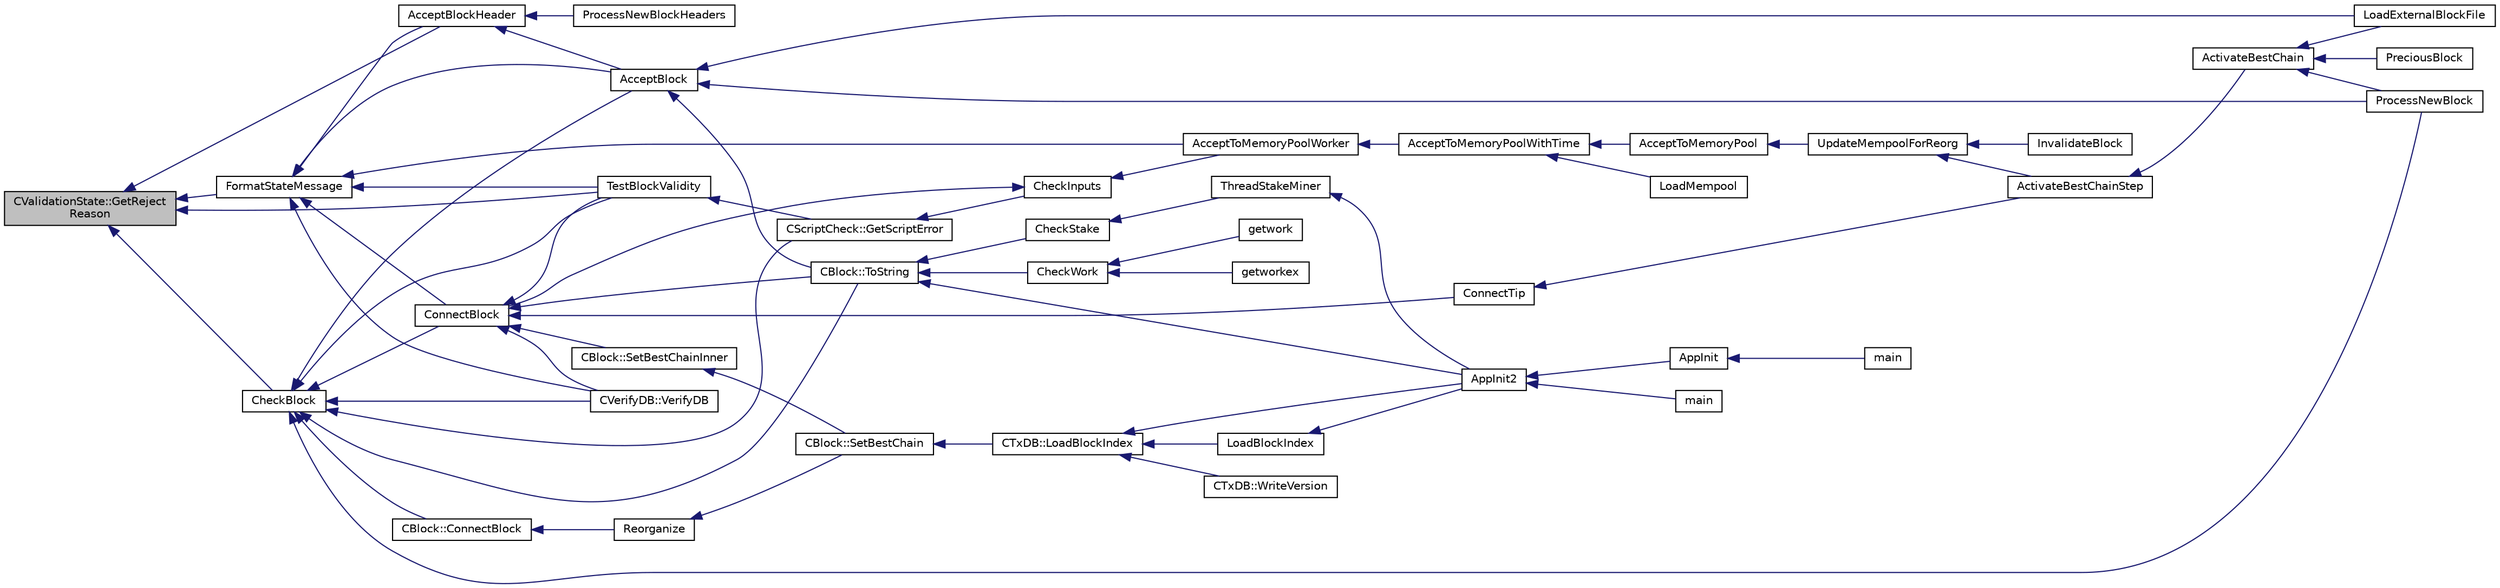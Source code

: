 digraph "CValidationState::GetRejectReason"
{
  edge [fontname="Helvetica",fontsize="10",labelfontname="Helvetica",labelfontsize="10"];
  node [fontname="Helvetica",fontsize="10",shape=record];
  rankdir="LR";
  Node158 [label="CValidationState::GetReject\lReason",height=0.2,width=0.4,color="black", fillcolor="grey75", style="filled", fontcolor="black"];
  Node158 -> Node159 [dir="back",color="midnightblue",fontsize="10",style="solid",fontname="Helvetica"];
  Node159 [label="FormatStateMessage",height=0.2,width=0.4,color="black", fillcolor="white", style="filled",URL="$db/d38/validation_8h.html#a86ed1d2d0837b905d74c2e4192b6c06a",tooltip="Convert CValidationState to a human-readable message for logging. "];
  Node159 -> Node160 [dir="back",color="midnightblue",fontsize="10",style="solid",fontname="Helvetica"];
  Node160 [label="AcceptToMemoryPoolWorker",height=0.2,width=0.4,color="black", fillcolor="white", style="filled",URL="$dd/d7d/validation_8cpp.html#a274b0623037c72315662a07ecf760176"];
  Node160 -> Node161 [dir="back",color="midnightblue",fontsize="10",style="solid",fontname="Helvetica"];
  Node161 [label="AcceptToMemoryPoolWithTime",height=0.2,width=0.4,color="black", fillcolor="white", style="filled",URL="$dd/d7d/validation_8cpp.html#a7e5d2eb678cdda338b2dc803a2d4999f",tooltip="(try to) add transaction to memory pool with a specified acceptance time "];
  Node161 -> Node162 [dir="back",color="midnightblue",fontsize="10",style="solid",fontname="Helvetica"];
  Node162 [label="AcceptToMemoryPool",height=0.2,width=0.4,color="black", fillcolor="white", style="filled",URL="$db/d38/validation_8h.html#a25cdf856fb2107e0e96fd6bf4c0619cb",tooltip="(try to) add transaction to memory pool plTxnReplaced will be appended to with all transactions repla..."];
  Node162 -> Node163 [dir="back",color="midnightblue",fontsize="10",style="solid",fontname="Helvetica"];
  Node163 [label="UpdateMempoolForReorg",height=0.2,width=0.4,color="black", fillcolor="white", style="filled",URL="$dd/d7d/validation_8cpp.html#aaa1204b724d7b62f09ef22df4c6a592d"];
  Node163 -> Node164 [dir="back",color="midnightblue",fontsize="10",style="solid",fontname="Helvetica"];
  Node164 [label="ActivateBestChainStep",height=0.2,width=0.4,color="black", fillcolor="white", style="filled",URL="$dd/d7d/validation_8cpp.html#a4e2b817360d39dc766271f51fc146c96",tooltip="Try to make some progress towards making pindexMostWork the active block. "];
  Node164 -> Node165 [dir="back",color="midnightblue",fontsize="10",style="solid",fontname="Helvetica"];
  Node165 [label="ActivateBestChain",height=0.2,width=0.4,color="black", fillcolor="white", style="filled",URL="$db/d38/validation_8h.html#a81d9ced51eb72d4df66abddb00318b64",tooltip="Find the best known block, and make it the tip of the block chain. "];
  Node165 -> Node166 [dir="back",color="midnightblue",fontsize="10",style="solid",fontname="Helvetica"];
  Node166 [label="PreciousBlock",height=0.2,width=0.4,color="black", fillcolor="white", style="filled",URL="$db/d38/validation_8h.html#a04e493dc156338a1b2f457f7a7feaaa9",tooltip="Mark a block as precious and reorganize. "];
  Node165 -> Node167 [dir="back",color="midnightblue",fontsize="10",style="solid",fontname="Helvetica"];
  Node167 [label="ProcessNewBlock",height=0.2,width=0.4,color="black", fillcolor="white", style="filled",URL="$db/d38/validation_8h.html#a290fce59049c0951b8eb73f0129bf6f0",tooltip="Process an incoming block. "];
  Node165 -> Node168 [dir="back",color="midnightblue",fontsize="10",style="solid",fontname="Helvetica"];
  Node168 [label="LoadExternalBlockFile",height=0.2,width=0.4,color="black", fillcolor="white", style="filled",URL="$db/d38/validation_8h.html#a2233339a13d09038cf2e46f4d0144be4",tooltip="Import blocks from an external file. "];
  Node163 -> Node169 [dir="back",color="midnightblue",fontsize="10",style="solid",fontname="Helvetica"];
  Node169 [label="InvalidateBlock",height=0.2,width=0.4,color="black", fillcolor="white", style="filled",URL="$db/d38/validation_8h.html#adf70cddb5b3b3218a7f22da08dc4a456",tooltip="Mark a block as invalid. "];
  Node161 -> Node170 [dir="back",color="midnightblue",fontsize="10",style="solid",fontname="Helvetica"];
  Node170 [label="LoadMempool",height=0.2,width=0.4,color="black", fillcolor="white", style="filled",URL="$db/d38/validation_8h.html#adea951730b49ef41e5390df5be8d3f1b",tooltip="Load the mempool from disk. "];
  Node159 -> Node171 [dir="back",color="midnightblue",fontsize="10",style="solid",fontname="Helvetica"];
  Node171 [label="ConnectBlock",height=0.2,width=0.4,color="black", fillcolor="white", style="filled",URL="$dd/d7d/validation_8cpp.html#afafbb35ee38b98e832fcb8b159942055",tooltip="Apply the effects of this block (with given index) on the UTXO set represented by coins..."];
  Node171 -> Node172 [dir="back",color="midnightblue",fontsize="10",style="solid",fontname="Helvetica"];
  Node172 [label="CBlock::SetBestChainInner",height=0.2,width=0.4,color="black", fillcolor="white", style="filled",URL="$d3/d51/class_c_block.html#a82c90ccbecf89a38ff56d8429514e2c2"];
  Node172 -> Node173 [dir="back",color="midnightblue",fontsize="10",style="solid",fontname="Helvetica"];
  Node173 [label="CBlock::SetBestChain",height=0.2,width=0.4,color="black", fillcolor="white", style="filled",URL="$d3/d51/class_c_block.html#a6e308b2d75d1cfc4a75eda36feb60ca1"];
  Node173 -> Node174 [dir="back",color="midnightblue",fontsize="10",style="solid",fontname="Helvetica"];
  Node174 [label="CTxDB::LoadBlockIndex",height=0.2,width=0.4,color="black", fillcolor="white", style="filled",URL="$d9/d8d/class_c_tx_d_b.html#abcb9df0821d996f811f6604b452a26a0"];
  Node174 -> Node175 [dir="back",color="midnightblue",fontsize="10",style="solid",fontname="Helvetica"];
  Node175 [label="AppInit2",height=0.2,width=0.4,color="black", fillcolor="white", style="filled",URL="$d8/dc0/init_8h.html#a1a4c1bfbf6ba1db77e988b89b9cadfd3",tooltip="Initialize ion. "];
  Node175 -> Node176 [dir="back",color="midnightblue",fontsize="10",style="solid",fontname="Helvetica"];
  Node176 [label="AppInit",height=0.2,width=0.4,color="black", fillcolor="white", style="filled",URL="$d4/d35/iond_8cpp.html#ac59316b767e6984e1285f0531275286b"];
  Node176 -> Node177 [dir="back",color="midnightblue",fontsize="10",style="solid",fontname="Helvetica"];
  Node177 [label="main",height=0.2,width=0.4,color="black", fillcolor="white", style="filled",URL="$d4/d35/iond_8cpp.html#a0ddf1224851353fc92bfbff6f499fa97"];
  Node175 -> Node178 [dir="back",color="midnightblue",fontsize="10",style="solid",fontname="Helvetica"];
  Node178 [label="main",height=0.2,width=0.4,color="black", fillcolor="white", style="filled",URL="$d5/d2d/ion_8cpp.html#a0ddf1224851353fc92bfbff6f499fa97"];
  Node174 -> Node179 [dir="back",color="midnightblue",fontsize="10",style="solid",fontname="Helvetica"];
  Node179 [label="LoadBlockIndex",height=0.2,width=0.4,color="black", fillcolor="white", style="filled",URL="$d4/dbf/main_8h.html#a367f303d34b8a5501ac4d77bebab578c"];
  Node179 -> Node175 [dir="back",color="midnightblue",fontsize="10",style="solid",fontname="Helvetica"];
  Node174 -> Node180 [dir="back",color="midnightblue",fontsize="10",style="solid",fontname="Helvetica"];
  Node180 [label="CTxDB::WriteVersion",height=0.2,width=0.4,color="black", fillcolor="white", style="filled",URL="$d9/d8d/class_c_tx_d_b.html#aa30dbf235b1c229896097e1eb1ea9520"];
  Node171 -> Node181 [dir="back",color="midnightblue",fontsize="10",style="solid",fontname="Helvetica"];
  Node181 [label="CBlock::ToString",height=0.2,width=0.4,color="black", fillcolor="white", style="filled",URL="$d3/d51/class_c_block.html#a0e8a98f10831c00ae76b3a831c4804e5"];
  Node181 -> Node175 [dir="back",color="midnightblue",fontsize="10",style="solid",fontname="Helvetica"];
  Node181 -> Node182 [dir="back",color="midnightblue",fontsize="10",style="solid",fontname="Helvetica"];
  Node182 [label="CheckWork",height=0.2,width=0.4,color="black", fillcolor="white", style="filled",URL="$de/d13/miner_8h.html#aadd8a05aa6d8fae1c0f4daa5e971a12a",tooltip="Check mined proof-of-work block. "];
  Node182 -> Node183 [dir="back",color="midnightblue",fontsize="10",style="solid",fontname="Helvetica"];
  Node183 [label="getworkex",height=0.2,width=0.4,color="black", fillcolor="white", style="filled",URL="$d4/ddd/rpcmining_8cpp.html#aa40f86dc468a3f2ef4a3bba99e20a069"];
  Node182 -> Node184 [dir="back",color="midnightblue",fontsize="10",style="solid",fontname="Helvetica"];
  Node184 [label="getwork",height=0.2,width=0.4,color="black", fillcolor="white", style="filled",URL="$d4/ddd/rpcmining_8cpp.html#a356be62c93d38267a7da9e1cb644d547"];
  Node181 -> Node185 [dir="back",color="midnightblue",fontsize="10",style="solid",fontname="Helvetica"];
  Node185 [label="CheckStake",height=0.2,width=0.4,color="black", fillcolor="white", style="filled",URL="$de/d13/miner_8h.html#a68be4bcfa03b86095641eac5ca996fed",tooltip="Check mined proof-of-stake block. "];
  Node185 -> Node186 [dir="back",color="midnightblue",fontsize="10",style="solid",fontname="Helvetica"];
  Node186 [label="ThreadStakeMiner",height=0.2,width=0.4,color="black", fillcolor="white", style="filled",URL="$d6/de3/miner_8cpp.html#a31faece5ef0e403969b3d3debd79b352"];
  Node186 -> Node175 [dir="back",color="midnightblue",fontsize="10",style="solid",fontname="Helvetica"];
  Node171 -> Node187 [dir="back",color="midnightblue",fontsize="10",style="solid",fontname="Helvetica"];
  Node187 [label="ConnectTip",height=0.2,width=0.4,color="black", fillcolor="white", style="filled",URL="$dd/d7d/validation_8cpp.html#a6aed3630ddc1f0822daf257250d4799a",tooltip="Connect a new block to chainActive. "];
  Node187 -> Node164 [dir="back",color="midnightblue",fontsize="10",style="solid",fontname="Helvetica"];
  Node171 -> Node188 [dir="back",color="midnightblue",fontsize="10",style="solid",fontname="Helvetica"];
  Node188 [label="TestBlockValidity",height=0.2,width=0.4,color="black", fillcolor="white", style="filled",URL="$db/d38/validation_8h.html#a12c39e969c9077605ae8a91730fb78d3",tooltip="Check a block is completely valid from start to finish (only works on top of our current best block..."];
  Node188 -> Node189 [dir="back",color="midnightblue",fontsize="10",style="solid",fontname="Helvetica"];
  Node189 [label="CScriptCheck::GetScriptError",height=0.2,width=0.4,color="black", fillcolor="white", style="filled",URL="$df/d12/class_c_script_check.html#a1340496c37e521c253606b5957173afd"];
  Node189 -> Node190 [dir="back",color="midnightblue",fontsize="10",style="solid",fontname="Helvetica"];
  Node190 [label="CheckInputs",height=0.2,width=0.4,color="black", fillcolor="white", style="filled",URL="$dd/d7d/validation_8cpp.html#a48897c72856156ef5606fc27fe1954f3",tooltip="Check whether all inputs of this transaction are valid (no double spends, scripts & sigs..."];
  Node190 -> Node160 [dir="back",color="midnightblue",fontsize="10",style="solid",fontname="Helvetica"];
  Node190 -> Node171 [dir="back",color="midnightblue",fontsize="10",style="solid",fontname="Helvetica"];
  Node171 -> Node191 [dir="back",color="midnightblue",fontsize="10",style="solid",fontname="Helvetica"];
  Node191 [label="CVerifyDB::VerifyDB",height=0.2,width=0.4,color="black", fillcolor="white", style="filled",URL="$d7/da0/class_c_verify_d_b.html#af12e07230f20d23cf01d417d0e785c49"];
  Node159 -> Node192 [dir="back",color="midnightblue",fontsize="10",style="solid",fontname="Helvetica"];
  Node192 [label="AcceptBlockHeader",height=0.2,width=0.4,color="black", fillcolor="white", style="filled",URL="$dd/d7d/validation_8cpp.html#a44668eed86c30141dcdd2a7d04bff543"];
  Node192 -> Node193 [dir="back",color="midnightblue",fontsize="10",style="solid",fontname="Helvetica"];
  Node193 [label="ProcessNewBlockHeaders",height=0.2,width=0.4,color="black", fillcolor="white", style="filled",URL="$db/d38/validation_8h.html#a477cb57169aa4238b9b5a4bb4d9e33a9",tooltip="Process incoming block headers. "];
  Node192 -> Node194 [dir="back",color="midnightblue",fontsize="10",style="solid",fontname="Helvetica"];
  Node194 [label="AcceptBlock",height=0.2,width=0.4,color="black", fillcolor="white", style="filled",URL="$dd/d7d/validation_8cpp.html#aaa7054d6767ac72da76062adba62e296",tooltip="Store block on disk. "];
  Node194 -> Node181 [dir="back",color="midnightblue",fontsize="10",style="solid",fontname="Helvetica"];
  Node194 -> Node167 [dir="back",color="midnightblue",fontsize="10",style="solid",fontname="Helvetica"];
  Node194 -> Node168 [dir="back",color="midnightblue",fontsize="10",style="solid",fontname="Helvetica"];
  Node159 -> Node194 [dir="back",color="midnightblue",fontsize="10",style="solid",fontname="Helvetica"];
  Node159 -> Node188 [dir="back",color="midnightblue",fontsize="10",style="solid",fontname="Helvetica"];
  Node159 -> Node191 [dir="back",color="midnightblue",fontsize="10",style="solid",fontname="Helvetica"];
  Node158 -> Node195 [dir="back",color="midnightblue",fontsize="10",style="solid",fontname="Helvetica"];
  Node195 [label="CheckBlock",height=0.2,width=0.4,color="black", fillcolor="white", style="filled",URL="$db/d38/validation_8h.html#adf3a2eef0a7ce0071f4d00a4ddf26943",tooltip="Functions for validating blocks and updating the block tree. "];
  Node195 -> Node196 [dir="back",color="midnightblue",fontsize="10",style="solid",fontname="Helvetica"];
  Node196 [label="CBlock::ConnectBlock",height=0.2,width=0.4,color="black", fillcolor="white", style="filled",URL="$d3/d51/class_c_block.html#a1ae149d97c7b7eadf48f5cea934b6217"];
  Node196 -> Node197 [dir="back",color="midnightblue",fontsize="10",style="solid",fontname="Helvetica"];
  Node197 [label="Reorganize",height=0.2,width=0.4,color="black", fillcolor="white", style="filled",URL="$df/d0a/main_8cpp.html#ad8e09920f5a3ce2670c5efa26ef65227"];
  Node197 -> Node173 [dir="back",color="midnightblue",fontsize="10",style="solid",fontname="Helvetica"];
  Node195 -> Node181 [dir="back",color="midnightblue",fontsize="10",style="solid",fontname="Helvetica"];
  Node195 -> Node171 [dir="back",color="midnightblue",fontsize="10",style="solid",fontname="Helvetica"];
  Node195 -> Node194 [dir="back",color="midnightblue",fontsize="10",style="solid",fontname="Helvetica"];
  Node195 -> Node167 [dir="back",color="midnightblue",fontsize="10",style="solid",fontname="Helvetica"];
  Node195 -> Node188 [dir="back",color="midnightblue",fontsize="10",style="solid",fontname="Helvetica"];
  Node195 -> Node191 [dir="back",color="midnightblue",fontsize="10",style="solid",fontname="Helvetica"];
  Node195 -> Node189 [dir="back",color="midnightblue",fontsize="10",style="solid",fontname="Helvetica"];
  Node158 -> Node192 [dir="back",color="midnightblue",fontsize="10",style="solid",fontname="Helvetica"];
  Node158 -> Node188 [dir="back",color="midnightblue",fontsize="10",style="solid",fontname="Helvetica"];
}

